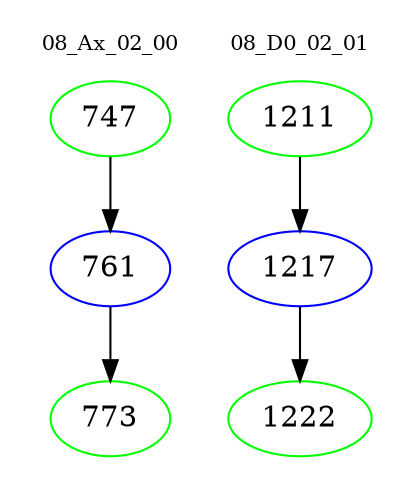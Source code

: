 digraph{
subgraph cluster_0 {
color = white
label = "08_Ax_02_00";
fontsize=10;
T0_747 [label="747", color="green"]
T0_747 -> T0_761 [color="black"]
T0_761 [label="761", color="blue"]
T0_761 -> T0_773 [color="black"]
T0_773 [label="773", color="green"]
}
subgraph cluster_1 {
color = white
label = "08_D0_02_01";
fontsize=10;
T1_1211 [label="1211", color="green"]
T1_1211 -> T1_1217 [color="black"]
T1_1217 [label="1217", color="blue"]
T1_1217 -> T1_1222 [color="black"]
T1_1222 [label="1222", color="green"]
}
}
